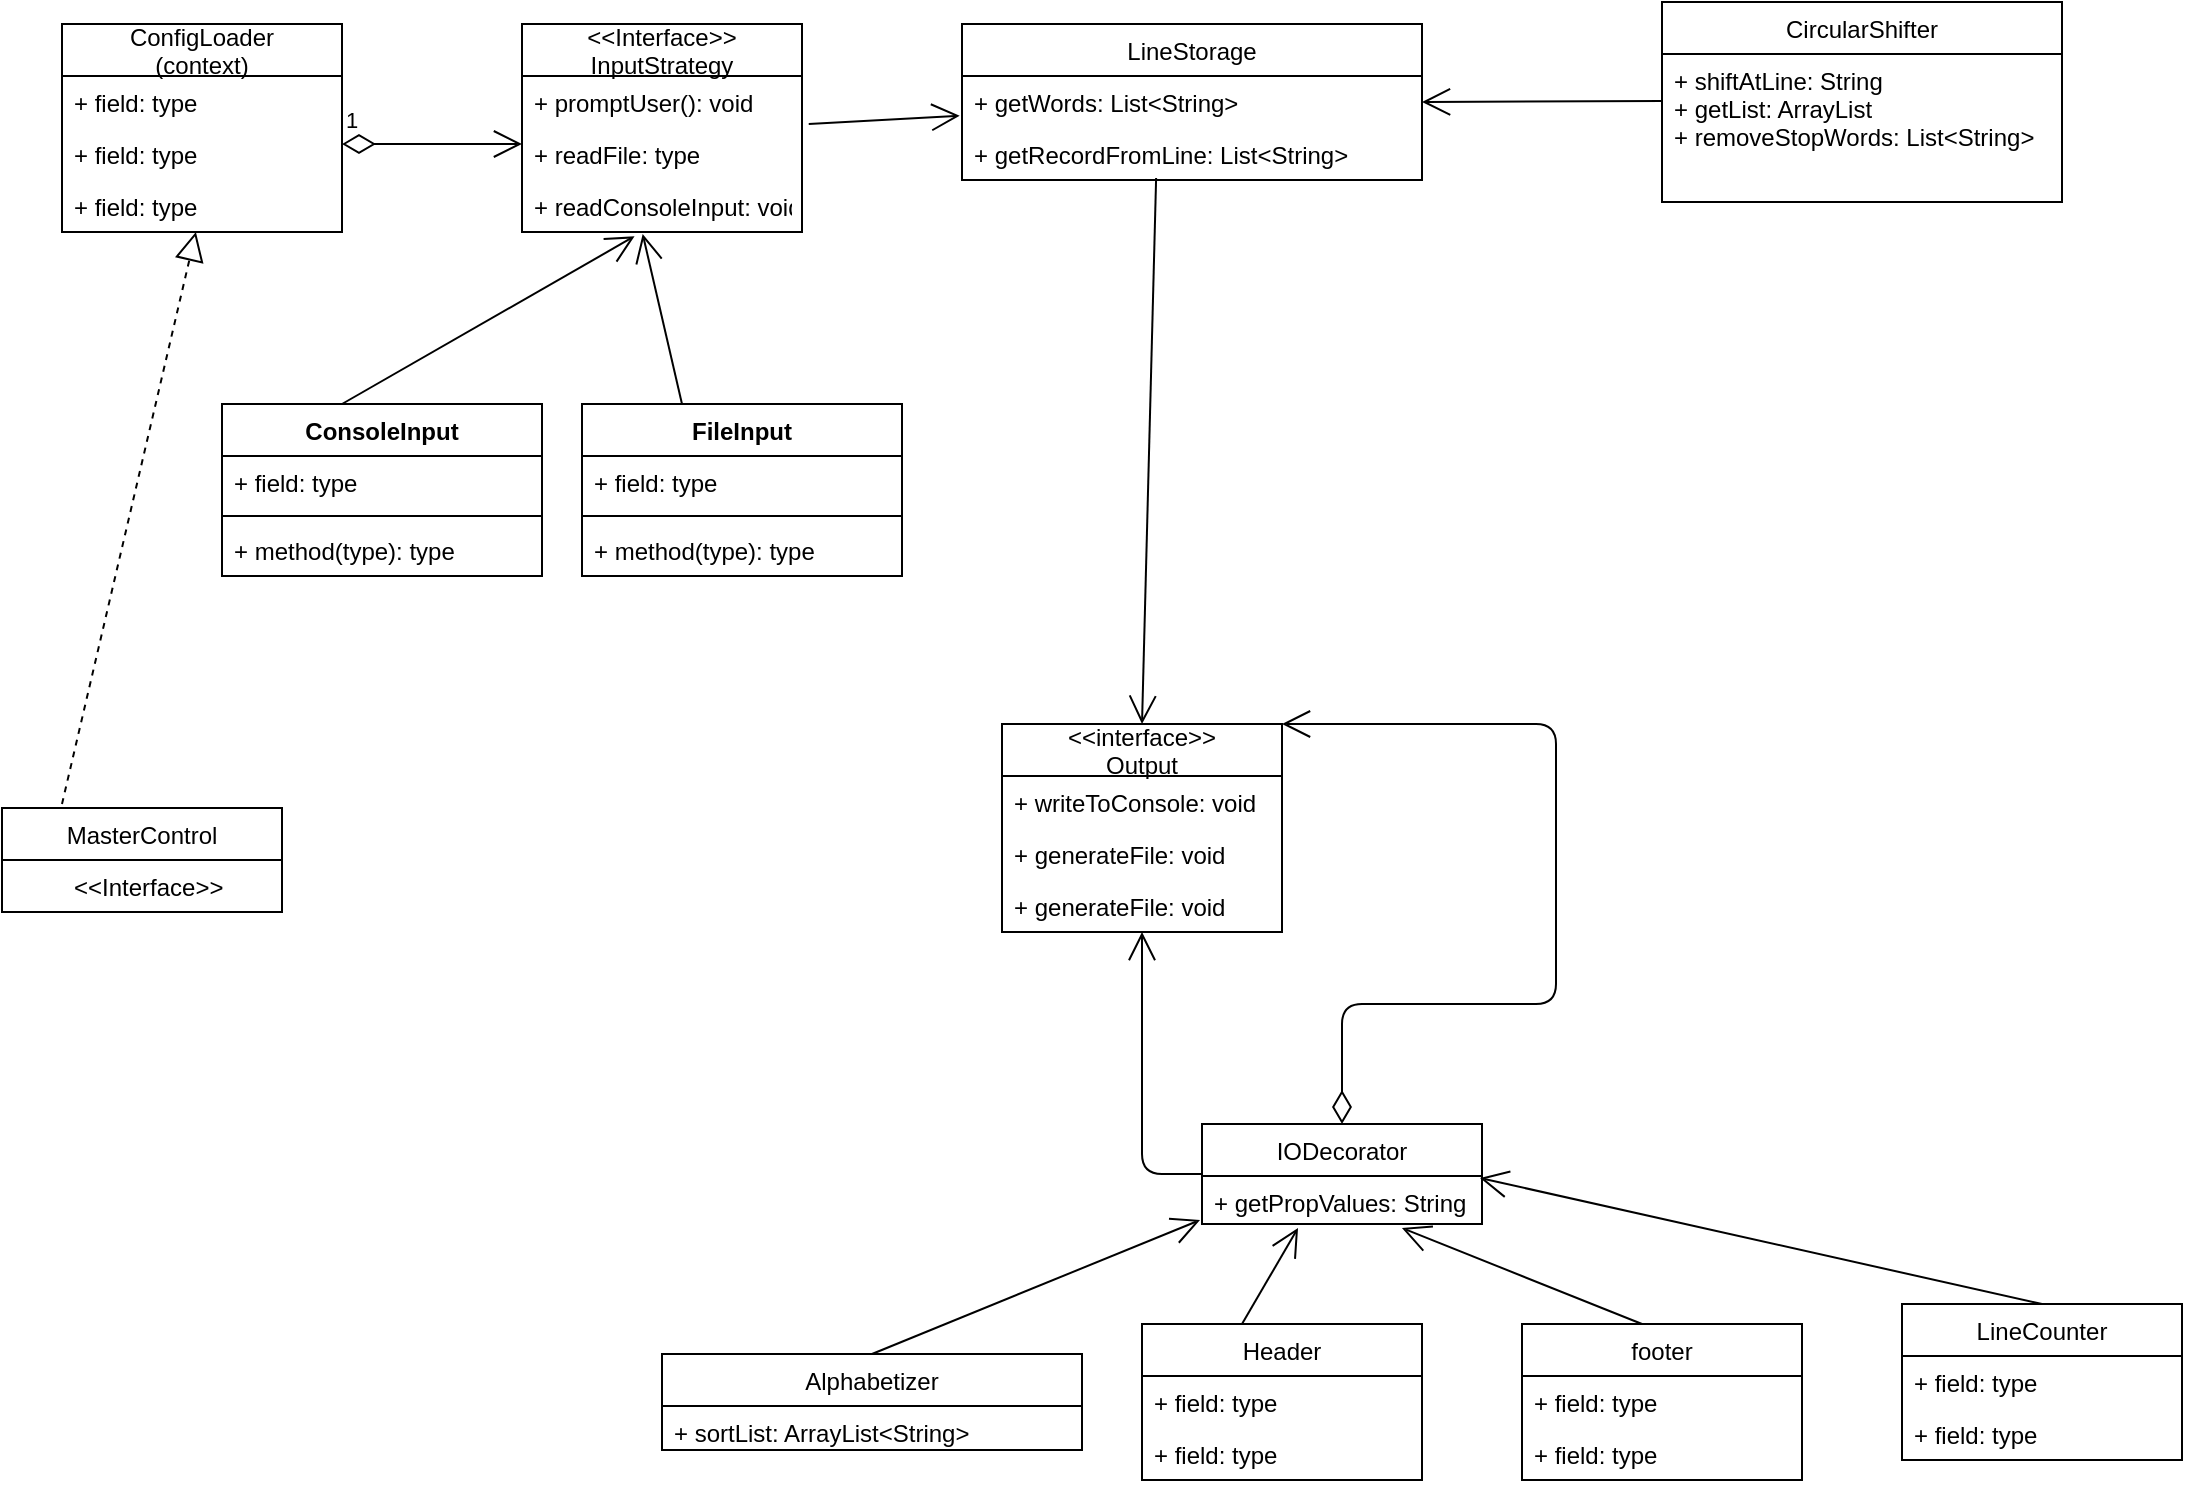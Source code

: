 <mxfile version="14.4.2" type="github">
  <diagram name="Page-1" id="929967ad-93f9-6ef4-fab6-5d389245f69c">
    <mxGraphModel dx="1186" dy="694" grid="1" gridSize="10" guides="1" tooltips="1" connect="1" arrows="1" fold="1" page="1" pageScale="1.5" pageWidth="1169" pageHeight="826" background="none" math="0" shadow="0">
      <root>
        <mxCell id="0" style=";html=1;" />
        <mxCell id="1" style=";html=1;" parent="0" />
        <mxCell id="NACjWepsxvIKKz_j-shE-1" value="LineStorage" style="swimlane;fontStyle=0;childLayout=stackLayout;horizontal=1;startSize=26;fillColor=none;horizontalStack=0;resizeParent=1;resizeParentMax=0;resizeLast=0;collapsible=1;marginBottom=0;" parent="1" vertex="1">
          <mxGeometry x="500" y="360" width="230" height="78" as="geometry" />
        </mxCell>
        <mxCell id="NACjWepsxvIKKz_j-shE-2" value="+ getWords: List&lt;String&gt;" style="text;strokeColor=none;fillColor=none;align=left;verticalAlign=top;spacingLeft=4;spacingRight=4;overflow=hidden;rotatable=0;points=[[0,0.5],[1,0.5]];portConstraint=eastwest;" parent="NACjWepsxvIKKz_j-shE-1" vertex="1">
          <mxGeometry y="26" width="230" height="26" as="geometry" />
        </mxCell>
        <mxCell id="NACjWepsxvIKKz_j-shE-3" value="+ getRecordFromLine: List&lt;String&gt;&#xa;" style="text;strokeColor=none;fillColor=none;align=left;verticalAlign=top;spacingLeft=4;spacingRight=4;overflow=hidden;rotatable=0;points=[[0,0.5],[1,0.5]];portConstraint=eastwest;" parent="NACjWepsxvIKKz_j-shE-1" vertex="1">
          <mxGeometry y="52" width="230" height="26" as="geometry" />
        </mxCell>
        <mxCell id="NACjWepsxvIKKz_j-shE-5" value="&lt;&lt;Interface&gt;&gt;&#xa;InputStrategy" style="swimlane;fontStyle=0;childLayout=stackLayout;horizontal=1;startSize=26;fillColor=none;horizontalStack=0;resizeParent=1;resizeParentMax=0;resizeLast=0;collapsible=1;marginBottom=0;" parent="1" vertex="1">
          <mxGeometry x="280" y="360" width="140" height="104" as="geometry" />
        </mxCell>
        <mxCell id="NACjWepsxvIKKz_j-shE-6" value="+ promptUser(): void" style="text;strokeColor=none;fillColor=none;align=left;verticalAlign=top;spacingLeft=4;spacingRight=4;overflow=hidden;rotatable=0;points=[[0,0.5],[1,0.5]];portConstraint=eastwest;" parent="NACjWepsxvIKKz_j-shE-5" vertex="1">
          <mxGeometry y="26" width="140" height="26" as="geometry" />
        </mxCell>
        <mxCell id="NACjWepsxvIKKz_j-shE-7" value="+ readFile: type" style="text;strokeColor=none;fillColor=none;align=left;verticalAlign=top;spacingLeft=4;spacingRight=4;overflow=hidden;rotatable=0;points=[[0,0.5],[1,0.5]];portConstraint=eastwest;" parent="NACjWepsxvIKKz_j-shE-5" vertex="1">
          <mxGeometry y="52" width="140" height="26" as="geometry" />
        </mxCell>
        <mxCell id="NACjWepsxvIKKz_j-shE-28" value="+ readConsoleInput: void " style="text;strokeColor=none;fillColor=none;align=left;verticalAlign=top;spacingLeft=4;spacingRight=4;overflow=hidden;rotatable=0;points=[[0,0.5],[1,0.5]];portConstraint=eastwest;" parent="NACjWepsxvIKKz_j-shE-5" vertex="1">
          <mxGeometry y="78" width="140" height="26" as="geometry" />
        </mxCell>
        <mxCell id="NACjWepsxvIKKz_j-shE-9" value="&lt;&lt;interface&gt;&gt;&#xa;Output" style="swimlane;fontStyle=0;childLayout=stackLayout;horizontal=1;startSize=26;fillColor=none;horizontalStack=0;resizeParent=1;resizeParentMax=0;resizeLast=0;collapsible=1;marginBottom=0;" parent="1" vertex="1">
          <mxGeometry x="520" y="710" width="140" height="104" as="geometry" />
        </mxCell>
        <mxCell id="NACjWepsxvIKKz_j-shE-10" value="+ writeToConsole: void" style="text;strokeColor=none;fillColor=none;align=left;verticalAlign=top;spacingLeft=4;spacingRight=4;overflow=hidden;rotatable=0;points=[[0,0.5],[1,0.5]];portConstraint=eastwest;" parent="NACjWepsxvIKKz_j-shE-9" vertex="1">
          <mxGeometry y="26" width="140" height="26" as="geometry" />
        </mxCell>
        <mxCell id="xiyJtsrTZFKxn2yRZmuU-19" value="+ generateFile: void" style="text;strokeColor=none;fillColor=none;align=left;verticalAlign=top;spacingLeft=4;spacingRight=4;overflow=hidden;rotatable=0;points=[[0,0.5],[1,0.5]];portConstraint=eastwest;" parent="NACjWepsxvIKKz_j-shE-9" vertex="1">
          <mxGeometry y="52" width="140" height="26" as="geometry" />
        </mxCell>
        <mxCell id="NACjWepsxvIKKz_j-shE-11" value="+ generateFile: void" style="text;strokeColor=none;fillColor=none;align=left;verticalAlign=top;spacingLeft=4;spacingRight=4;overflow=hidden;rotatable=0;points=[[0,0.5],[1,0.5]];portConstraint=eastwest;" parent="NACjWepsxvIKKz_j-shE-9" vertex="1">
          <mxGeometry y="78" width="140" height="26" as="geometry" />
        </mxCell>
        <mxCell id="NACjWepsxvIKKz_j-shE-13" value="CircularShifter" style="swimlane;fontStyle=0;childLayout=stackLayout;horizontal=1;startSize=26;fillColor=none;horizontalStack=0;resizeParent=1;resizeParentMax=0;resizeLast=0;collapsible=1;marginBottom=0;" parent="1" vertex="1">
          <mxGeometry x="850" y="349" width="200" height="100" as="geometry" />
        </mxCell>
        <mxCell id="xiyJtsrTZFKxn2yRZmuU-44" value="" style="endArrow=open;endFill=1;endSize=12;html=1;entryX=1;entryY=0.5;entryDx=0;entryDy=0;" parent="NACjWepsxvIKKz_j-shE-13" target="NACjWepsxvIKKz_j-shE-2" edge="1">
          <mxGeometry width="160" relative="1" as="geometry">
            <mxPoint y="49.5" as="sourcePoint" />
            <mxPoint x="160" y="49.5" as="targetPoint" />
          </mxGeometry>
        </mxCell>
        <mxCell id="NACjWepsxvIKKz_j-shE-14" value="+ shiftAtLine: String&#xa;+ getList: ArrayList&#xa;+ removeStopWords: List&lt;String&gt;" style="text;strokeColor=none;fillColor=none;align=left;verticalAlign=top;spacingLeft=4;spacingRight=4;overflow=hidden;rotatable=0;points=[[0,0.5],[1,0.5]];portConstraint=eastwest;" parent="NACjWepsxvIKKz_j-shE-13" vertex="1">
          <mxGeometry y="26" width="200" height="74" as="geometry" />
        </mxCell>
        <mxCell id="NACjWepsxvIKKz_j-shE-17" value="Alphabetizer" style="swimlane;fontStyle=0;childLayout=stackLayout;horizontal=1;startSize=26;fillColor=none;horizontalStack=0;resizeParent=1;resizeParentMax=0;resizeLast=0;collapsible=1;marginBottom=0;" parent="1" vertex="1">
          <mxGeometry x="350" y="1025" width="210" height="48" as="geometry" />
        </mxCell>
        <mxCell id="NACjWepsxvIKKz_j-shE-18" value="+ sortList: ArrayList&lt;String&gt;" style="text;strokeColor=none;fillColor=none;align=left;verticalAlign=top;spacingLeft=4;spacingRight=4;overflow=hidden;rotatable=0;points=[[0,0.5],[1,0.5]];portConstraint=eastwest;" parent="NACjWepsxvIKKz_j-shE-17" vertex="1">
          <mxGeometry y="26" width="210" height="22" as="geometry" />
        </mxCell>
        <mxCell id="KInn-XDCP2g1NbNvd3t9-5" value="MasterControl" style="swimlane;fontStyle=0;childLayout=stackLayout;horizontal=1;startSize=26;fillColor=none;horizontalStack=0;resizeParent=1;resizeParentMax=0;resizeLast=0;collapsible=1;marginBottom=0;" parent="1" vertex="1">
          <mxGeometry x="20" y="752" width="140" height="52" as="geometry" />
        </mxCell>
        <mxCell id="KInn-XDCP2g1NbNvd3t9-6" value="         &lt;&lt;Interface&gt;&gt;" style="text;strokeColor=none;fillColor=none;align=left;verticalAlign=top;spacingLeft=4;spacingRight=4;overflow=hidden;rotatable=0;points=[[0,0.5],[1,0.5]];portConstraint=eastwest;" parent="KInn-XDCP2g1NbNvd3t9-5" vertex="1">
          <mxGeometry y="26" width="140" height="26" as="geometry" />
        </mxCell>
        <mxCell id="NuN0ZJSWD_hGJiA9L2En-2" value="" style="endArrow=open;endFill=1;endSize=12;html=1;entryX=-0.005;entryY=0.764;entryDx=0;entryDy=0;exitX=1.024;exitY=-0.077;exitDx=0;exitDy=0;exitPerimeter=0;entryPerimeter=0;" parent="1" source="NACjWepsxvIKKz_j-shE-7" target="NACjWepsxvIKKz_j-shE-2" edge="1">
          <mxGeometry width="160" relative="1" as="geometry">
            <mxPoint x="150" y="491" as="sourcePoint" />
            <mxPoint x="300" y="490.5" as="targetPoint" />
          </mxGeometry>
        </mxCell>
        <mxCell id="KInn-XDCP2g1NbNvd3t9-1" value="IODecorator" style="swimlane;fontStyle=0;childLayout=stackLayout;horizontal=1;startSize=26;fillColor=none;horizontalStack=0;resizeParent=1;resizeParentMax=0;resizeLast=0;collapsible=1;marginBottom=0;" parent="1" vertex="1">
          <mxGeometry x="620" y="910" width="140" height="50" as="geometry" />
        </mxCell>
        <mxCell id="KInn-XDCP2g1NbNvd3t9-2" value="+ getPropValues: String" style="text;strokeColor=none;fillColor=none;align=left;verticalAlign=top;spacingLeft=4;spacingRight=4;overflow=hidden;rotatable=0;points=[[0,0.5],[1,0.5]];portConstraint=eastwest;" parent="KInn-XDCP2g1NbNvd3t9-1" vertex="1">
          <mxGeometry y="26" width="140" height="24" as="geometry" />
        </mxCell>
        <mxCell id="xiyJtsrTZFKxn2yRZmuU-11" value="Header" style="swimlane;fontStyle=0;childLayout=stackLayout;horizontal=1;startSize=26;fillColor=none;horizontalStack=0;resizeParent=1;resizeParentMax=0;resizeLast=0;collapsible=1;marginBottom=0;" parent="1" vertex="1">
          <mxGeometry x="590" y="1010" width="140" height="78" as="geometry" />
        </mxCell>
        <mxCell id="xiyJtsrTZFKxn2yRZmuU-12" value="+ field: type" style="text;strokeColor=none;fillColor=none;align=left;verticalAlign=top;spacingLeft=4;spacingRight=4;overflow=hidden;rotatable=0;points=[[0,0.5],[1,0.5]];portConstraint=eastwest;" parent="xiyJtsrTZFKxn2yRZmuU-11" vertex="1">
          <mxGeometry y="26" width="140" height="26" as="geometry" />
        </mxCell>
        <mxCell id="xiyJtsrTZFKxn2yRZmuU-14" value="+ field: type" style="text;strokeColor=none;fillColor=none;align=left;verticalAlign=top;spacingLeft=4;spacingRight=4;overflow=hidden;rotatable=0;points=[[0,0.5],[1,0.5]];portConstraint=eastwest;" parent="xiyJtsrTZFKxn2yRZmuU-11" vertex="1">
          <mxGeometry y="52" width="140" height="26" as="geometry" />
        </mxCell>
        <mxCell id="xiyJtsrTZFKxn2yRZmuU-21" value="" style="endArrow=open;endFill=1;endSize=12;html=1;entryX=0.343;entryY=1.083;entryDx=0;entryDy=0;entryPerimeter=0;" parent="xiyJtsrTZFKxn2yRZmuU-11" target="KInn-XDCP2g1NbNvd3t9-2" edge="1">
          <mxGeometry width="160" relative="1" as="geometry">
            <mxPoint x="50" as="sourcePoint" />
            <mxPoint x="210" as="targetPoint" />
          </mxGeometry>
        </mxCell>
        <mxCell id="xiyJtsrTZFKxn2yRZmuU-15" value="footer" style="swimlane;fontStyle=0;childLayout=stackLayout;horizontal=1;startSize=26;fillColor=none;horizontalStack=0;resizeParent=1;resizeParentMax=0;resizeLast=0;collapsible=1;marginBottom=0;" parent="1" vertex="1">
          <mxGeometry x="780" y="1010" width="140" height="78" as="geometry" />
        </mxCell>
        <mxCell id="xiyJtsrTZFKxn2yRZmuU-16" value="+ field: type" style="text;strokeColor=none;fillColor=none;align=left;verticalAlign=top;spacingLeft=4;spacingRight=4;overflow=hidden;rotatable=0;points=[[0,0.5],[1,0.5]];portConstraint=eastwest;" parent="xiyJtsrTZFKxn2yRZmuU-15" vertex="1">
          <mxGeometry y="26" width="140" height="26" as="geometry" />
        </mxCell>
        <mxCell id="xiyJtsrTZFKxn2yRZmuU-17" value="+ field: type" style="text;strokeColor=none;fillColor=none;align=left;verticalAlign=top;spacingLeft=4;spacingRight=4;overflow=hidden;rotatable=0;points=[[0,0.5],[1,0.5]];portConstraint=eastwest;" parent="xiyJtsrTZFKxn2yRZmuU-15" vertex="1">
          <mxGeometry y="52" width="140" height="26" as="geometry" />
        </mxCell>
        <mxCell id="xiyJtsrTZFKxn2yRZmuU-25" value="" style="endArrow=open;endFill=1;endSize=12;html=1;entryX=0.714;entryY=1.083;entryDx=0;entryDy=0;entryPerimeter=0;" parent="xiyJtsrTZFKxn2yRZmuU-15" target="KInn-XDCP2g1NbNvd3t9-2" edge="1">
          <mxGeometry width="160" relative="1" as="geometry">
            <mxPoint x="60" as="sourcePoint" />
            <mxPoint x="220" as="targetPoint" />
          </mxGeometry>
        </mxCell>
        <mxCell id="xiyJtsrTZFKxn2yRZmuU-20" value="" style="endArrow=open;html=1;endSize=12;startArrow=diamondThin;startSize=14;startFill=0;edgeStyle=orthogonalEdgeStyle;align=left;verticalAlign=bottom;exitX=0.5;exitY=0;exitDx=0;exitDy=0;" parent="1" source="KInn-XDCP2g1NbNvd3t9-1" target="NACjWepsxvIKKz_j-shE-9" edge="1">
          <mxGeometry x="-1" y="3" relative="1" as="geometry">
            <mxPoint x="797" y="824.5" as="sourcePoint" />
            <mxPoint x="957" y="824.5" as="targetPoint" />
            <Array as="points">
              <mxPoint x="690" y="850" />
              <mxPoint x="797" y="850" />
              <mxPoint x="797" y="710" />
            </Array>
          </mxGeometry>
        </mxCell>
        <mxCell id="xiyJtsrTZFKxn2yRZmuU-26" value="" style="endArrow=open;endFill=1;endSize=12;html=1;entryX=0.5;entryY=1;entryDx=0;entryDy=0;exitX=0;exitY=0.5;exitDx=0;exitDy=0;" parent="1" source="KInn-XDCP2g1NbNvd3t9-1" target="NACjWepsxvIKKz_j-shE-9" edge="1">
          <mxGeometry width="160" relative="1" as="geometry">
            <mxPoint x="650" y="850" as="sourcePoint" />
            <mxPoint x="780" y="850" as="targetPoint" />
            <Array as="points">
              <mxPoint x="590" y="935" />
            </Array>
          </mxGeometry>
        </mxCell>
        <mxCell id="xiyJtsrTZFKxn2yRZmuU-27" value="ConfigLoader&#xa;(context)" style="swimlane;fontStyle=0;childLayout=stackLayout;horizontal=1;startSize=26;fillColor=none;horizontalStack=0;resizeParent=1;resizeParentMax=0;resizeLast=0;collapsible=1;marginBottom=0;" parent="1" vertex="1">
          <mxGeometry x="50" y="360" width="140" height="104" as="geometry" />
        </mxCell>
        <mxCell id="xiyJtsrTZFKxn2yRZmuU-28" value="+ field: type" style="text;strokeColor=none;fillColor=none;align=left;verticalAlign=top;spacingLeft=4;spacingRight=4;overflow=hidden;rotatable=0;points=[[0,0.5],[1,0.5]];portConstraint=eastwest;" parent="xiyJtsrTZFKxn2yRZmuU-27" vertex="1">
          <mxGeometry y="26" width="140" height="26" as="geometry" />
        </mxCell>
        <mxCell id="xiyJtsrTZFKxn2yRZmuU-29" value="+ field: type" style="text;strokeColor=none;fillColor=none;align=left;verticalAlign=top;spacingLeft=4;spacingRight=4;overflow=hidden;rotatable=0;points=[[0,0.5],[1,0.5]];portConstraint=eastwest;" parent="xiyJtsrTZFKxn2yRZmuU-27" vertex="1">
          <mxGeometry y="52" width="140" height="26" as="geometry" />
        </mxCell>
        <mxCell id="xiyJtsrTZFKxn2yRZmuU-30" value="+ field: type" style="text;strokeColor=none;fillColor=none;align=left;verticalAlign=top;spacingLeft=4;spacingRight=4;overflow=hidden;rotatable=0;points=[[0,0.5],[1,0.5]];portConstraint=eastwest;" parent="xiyJtsrTZFKxn2yRZmuU-27" vertex="1">
          <mxGeometry y="78" width="140" height="26" as="geometry" />
        </mxCell>
        <mxCell id="xiyJtsrTZFKxn2yRZmuU-31" value="1" style="endArrow=open;html=1;endSize=12;startArrow=diamondThin;startSize=14;startFill=0;edgeStyle=orthogonalEdgeStyle;align=left;verticalAlign=bottom;" parent="1" edge="1">
          <mxGeometry x="-1" y="3" relative="1" as="geometry">
            <mxPoint x="190" y="420" as="sourcePoint" />
            <mxPoint x="280" y="420" as="targetPoint" />
          </mxGeometry>
        </mxCell>
        <mxCell id="xiyJtsrTZFKxn2yRZmuU-32" value="FileInput" style="swimlane;fontStyle=1;align=center;verticalAlign=top;childLayout=stackLayout;horizontal=1;startSize=26;horizontalStack=0;resizeParent=1;resizeParentMax=0;resizeLast=0;collapsible=1;marginBottom=0;" parent="1" vertex="1">
          <mxGeometry x="310" y="550" width="160" height="86" as="geometry" />
        </mxCell>
        <mxCell id="xiyJtsrTZFKxn2yRZmuU-41" value="" style="endArrow=open;endFill=1;endSize=12;html=1;entryX=0.431;entryY=1.038;entryDx=0;entryDy=0;entryPerimeter=0;" parent="xiyJtsrTZFKxn2yRZmuU-32" target="NACjWepsxvIKKz_j-shE-28" edge="1">
          <mxGeometry width="160" relative="1" as="geometry">
            <mxPoint x="50" as="sourcePoint" />
            <mxPoint x="210" as="targetPoint" />
          </mxGeometry>
        </mxCell>
        <mxCell id="xiyJtsrTZFKxn2yRZmuU-33" value="+ field: type" style="text;strokeColor=none;fillColor=none;align=left;verticalAlign=top;spacingLeft=4;spacingRight=4;overflow=hidden;rotatable=0;points=[[0,0.5],[1,0.5]];portConstraint=eastwest;" parent="xiyJtsrTZFKxn2yRZmuU-32" vertex="1">
          <mxGeometry y="26" width="160" height="26" as="geometry" />
        </mxCell>
        <mxCell id="xiyJtsrTZFKxn2yRZmuU-34" value="" style="line;strokeWidth=1;fillColor=none;align=left;verticalAlign=middle;spacingTop=-1;spacingLeft=3;spacingRight=3;rotatable=0;labelPosition=right;points=[];portConstraint=eastwest;" parent="xiyJtsrTZFKxn2yRZmuU-32" vertex="1">
          <mxGeometry y="52" width="160" height="8" as="geometry" />
        </mxCell>
        <mxCell id="xiyJtsrTZFKxn2yRZmuU-35" value="+ method(type): type" style="text;strokeColor=none;fillColor=none;align=left;verticalAlign=top;spacingLeft=4;spacingRight=4;overflow=hidden;rotatable=0;points=[[0,0.5],[1,0.5]];portConstraint=eastwest;" parent="xiyJtsrTZFKxn2yRZmuU-32" vertex="1">
          <mxGeometry y="60" width="160" height="26" as="geometry" />
        </mxCell>
        <mxCell id="xiyJtsrTZFKxn2yRZmuU-36" value="ConsoleInput&#xa;" style="swimlane;fontStyle=1;align=center;verticalAlign=top;childLayout=stackLayout;horizontal=1;startSize=26;horizontalStack=0;resizeParent=1;resizeParentMax=0;resizeLast=0;collapsible=1;marginBottom=0;" parent="1" vertex="1">
          <mxGeometry x="130" y="550" width="160" height="86" as="geometry" />
        </mxCell>
        <mxCell id="xiyJtsrTZFKxn2yRZmuU-37" value="+ field: type" style="text;strokeColor=none;fillColor=none;align=left;verticalAlign=top;spacingLeft=4;spacingRight=4;overflow=hidden;rotatable=0;points=[[0,0.5],[1,0.5]];portConstraint=eastwest;" parent="xiyJtsrTZFKxn2yRZmuU-36" vertex="1">
          <mxGeometry y="26" width="160" height="26" as="geometry" />
        </mxCell>
        <mxCell id="xiyJtsrTZFKxn2yRZmuU-38" value="" style="line;strokeWidth=1;fillColor=none;align=left;verticalAlign=middle;spacingTop=-1;spacingLeft=3;spacingRight=3;rotatable=0;labelPosition=right;points=[];portConstraint=eastwest;" parent="xiyJtsrTZFKxn2yRZmuU-36" vertex="1">
          <mxGeometry y="52" width="160" height="8" as="geometry" />
        </mxCell>
        <mxCell id="xiyJtsrTZFKxn2yRZmuU-39" value="+ method(type): type" style="text;strokeColor=none;fillColor=none;align=left;verticalAlign=top;spacingLeft=4;spacingRight=4;overflow=hidden;rotatable=0;points=[[0,0.5],[1,0.5]];portConstraint=eastwest;" parent="xiyJtsrTZFKxn2yRZmuU-36" vertex="1">
          <mxGeometry y="60" width="160" height="26" as="geometry" />
        </mxCell>
        <mxCell id="xiyJtsrTZFKxn2yRZmuU-42" value="" style="endArrow=open;endFill=1;endSize=12;html=1;entryX=0.402;entryY=1.082;entryDx=0;entryDy=0;entryPerimeter=0;" parent="xiyJtsrTZFKxn2yRZmuU-36" target="NACjWepsxvIKKz_j-shE-28" edge="1">
          <mxGeometry width="160" relative="1" as="geometry">
            <mxPoint x="60" as="sourcePoint" />
            <mxPoint x="220" as="targetPoint" />
          </mxGeometry>
        </mxCell>
        <mxCell id="xiyJtsrTZFKxn2yRZmuU-45" value="" style="endArrow=open;endFill=1;endSize=12;html=1;exitX=0.422;exitY=0.962;exitDx=0;exitDy=0;exitPerimeter=0;entryX=0.5;entryY=0;entryDx=0;entryDy=0;" parent="1" source="NACjWepsxvIKKz_j-shE-3" target="NACjWepsxvIKKz_j-shE-9" edge="1">
          <mxGeometry width="160" relative="1" as="geometry">
            <mxPoint x="490" y="690" as="sourcePoint" />
            <mxPoint x="650" y="690" as="targetPoint" />
          </mxGeometry>
        </mxCell>
        <mxCell id="xiyJtsrTZFKxn2yRZmuU-47" value="" style="endArrow=open;endFill=1;endSize=12;html=1;entryX=-0.007;entryY=0.917;entryDx=0;entryDy=0;entryPerimeter=0;exitX=0.5;exitY=0;exitDx=0;exitDy=0;" parent="1" source="NACjWepsxvIKKz_j-shE-17" target="KInn-XDCP2g1NbNvd3t9-2" edge="1">
          <mxGeometry width="160" relative="1" as="geometry">
            <mxPoint x="420" y="980" as="sourcePoint" />
            <mxPoint x="580" y="980" as="targetPoint" />
          </mxGeometry>
        </mxCell>
        <mxCell id="ow8rQZJFajYAejyWgYVR-1" value="" style="endArrow=block;dashed=1;endFill=0;endSize=12;html=1;" parent="1" target="xiyJtsrTZFKxn2yRZmuU-30" edge="1">
          <mxGeometry width="160" relative="1" as="geometry">
            <mxPoint x="50" y="750" as="sourcePoint" />
            <mxPoint x="210" y="750" as="targetPoint" />
          </mxGeometry>
        </mxCell>
        <mxCell id="UvIc5zSm8IIAJlQLUfuQ-1" value="LineCounter" style="swimlane;fontStyle=0;childLayout=stackLayout;horizontal=1;startSize=26;fillColor=none;horizontalStack=0;resizeParent=1;resizeParentMax=0;resizeLast=0;collapsible=1;marginBottom=0;" vertex="1" parent="1">
          <mxGeometry x="970" y="1000" width="140" height="78" as="geometry" />
        </mxCell>
        <mxCell id="UvIc5zSm8IIAJlQLUfuQ-2" value="+ field: type" style="text;strokeColor=none;fillColor=none;align=left;verticalAlign=top;spacingLeft=4;spacingRight=4;overflow=hidden;rotatable=0;points=[[0,0.5],[1,0.5]];portConstraint=eastwest;" vertex="1" parent="UvIc5zSm8IIAJlQLUfuQ-1">
          <mxGeometry y="26" width="140" height="26" as="geometry" />
        </mxCell>
        <mxCell id="UvIc5zSm8IIAJlQLUfuQ-3" value="+ field: type" style="text;strokeColor=none;fillColor=none;align=left;verticalAlign=top;spacingLeft=4;spacingRight=4;overflow=hidden;rotatable=0;points=[[0,0.5],[1,0.5]];portConstraint=eastwest;" vertex="1" parent="UvIc5zSm8IIAJlQLUfuQ-1">
          <mxGeometry y="52" width="140" height="26" as="geometry" />
        </mxCell>
        <mxCell id="UvIc5zSm8IIAJlQLUfuQ-5" value="" style="endArrow=open;endFill=1;endSize=12;html=1;exitX=0.5;exitY=0;exitDx=0;exitDy=0;entryX=0.993;entryY=0.042;entryDx=0;entryDy=0;entryPerimeter=0;" edge="1" parent="1" source="UvIc5zSm8IIAJlQLUfuQ-1" target="KInn-XDCP2g1NbNvd3t9-2">
          <mxGeometry width="160" relative="1" as="geometry">
            <mxPoint x="520" y="880" as="sourcePoint" />
            <mxPoint x="680" y="880" as="targetPoint" />
          </mxGeometry>
        </mxCell>
      </root>
    </mxGraphModel>
  </diagram>
</mxfile>
